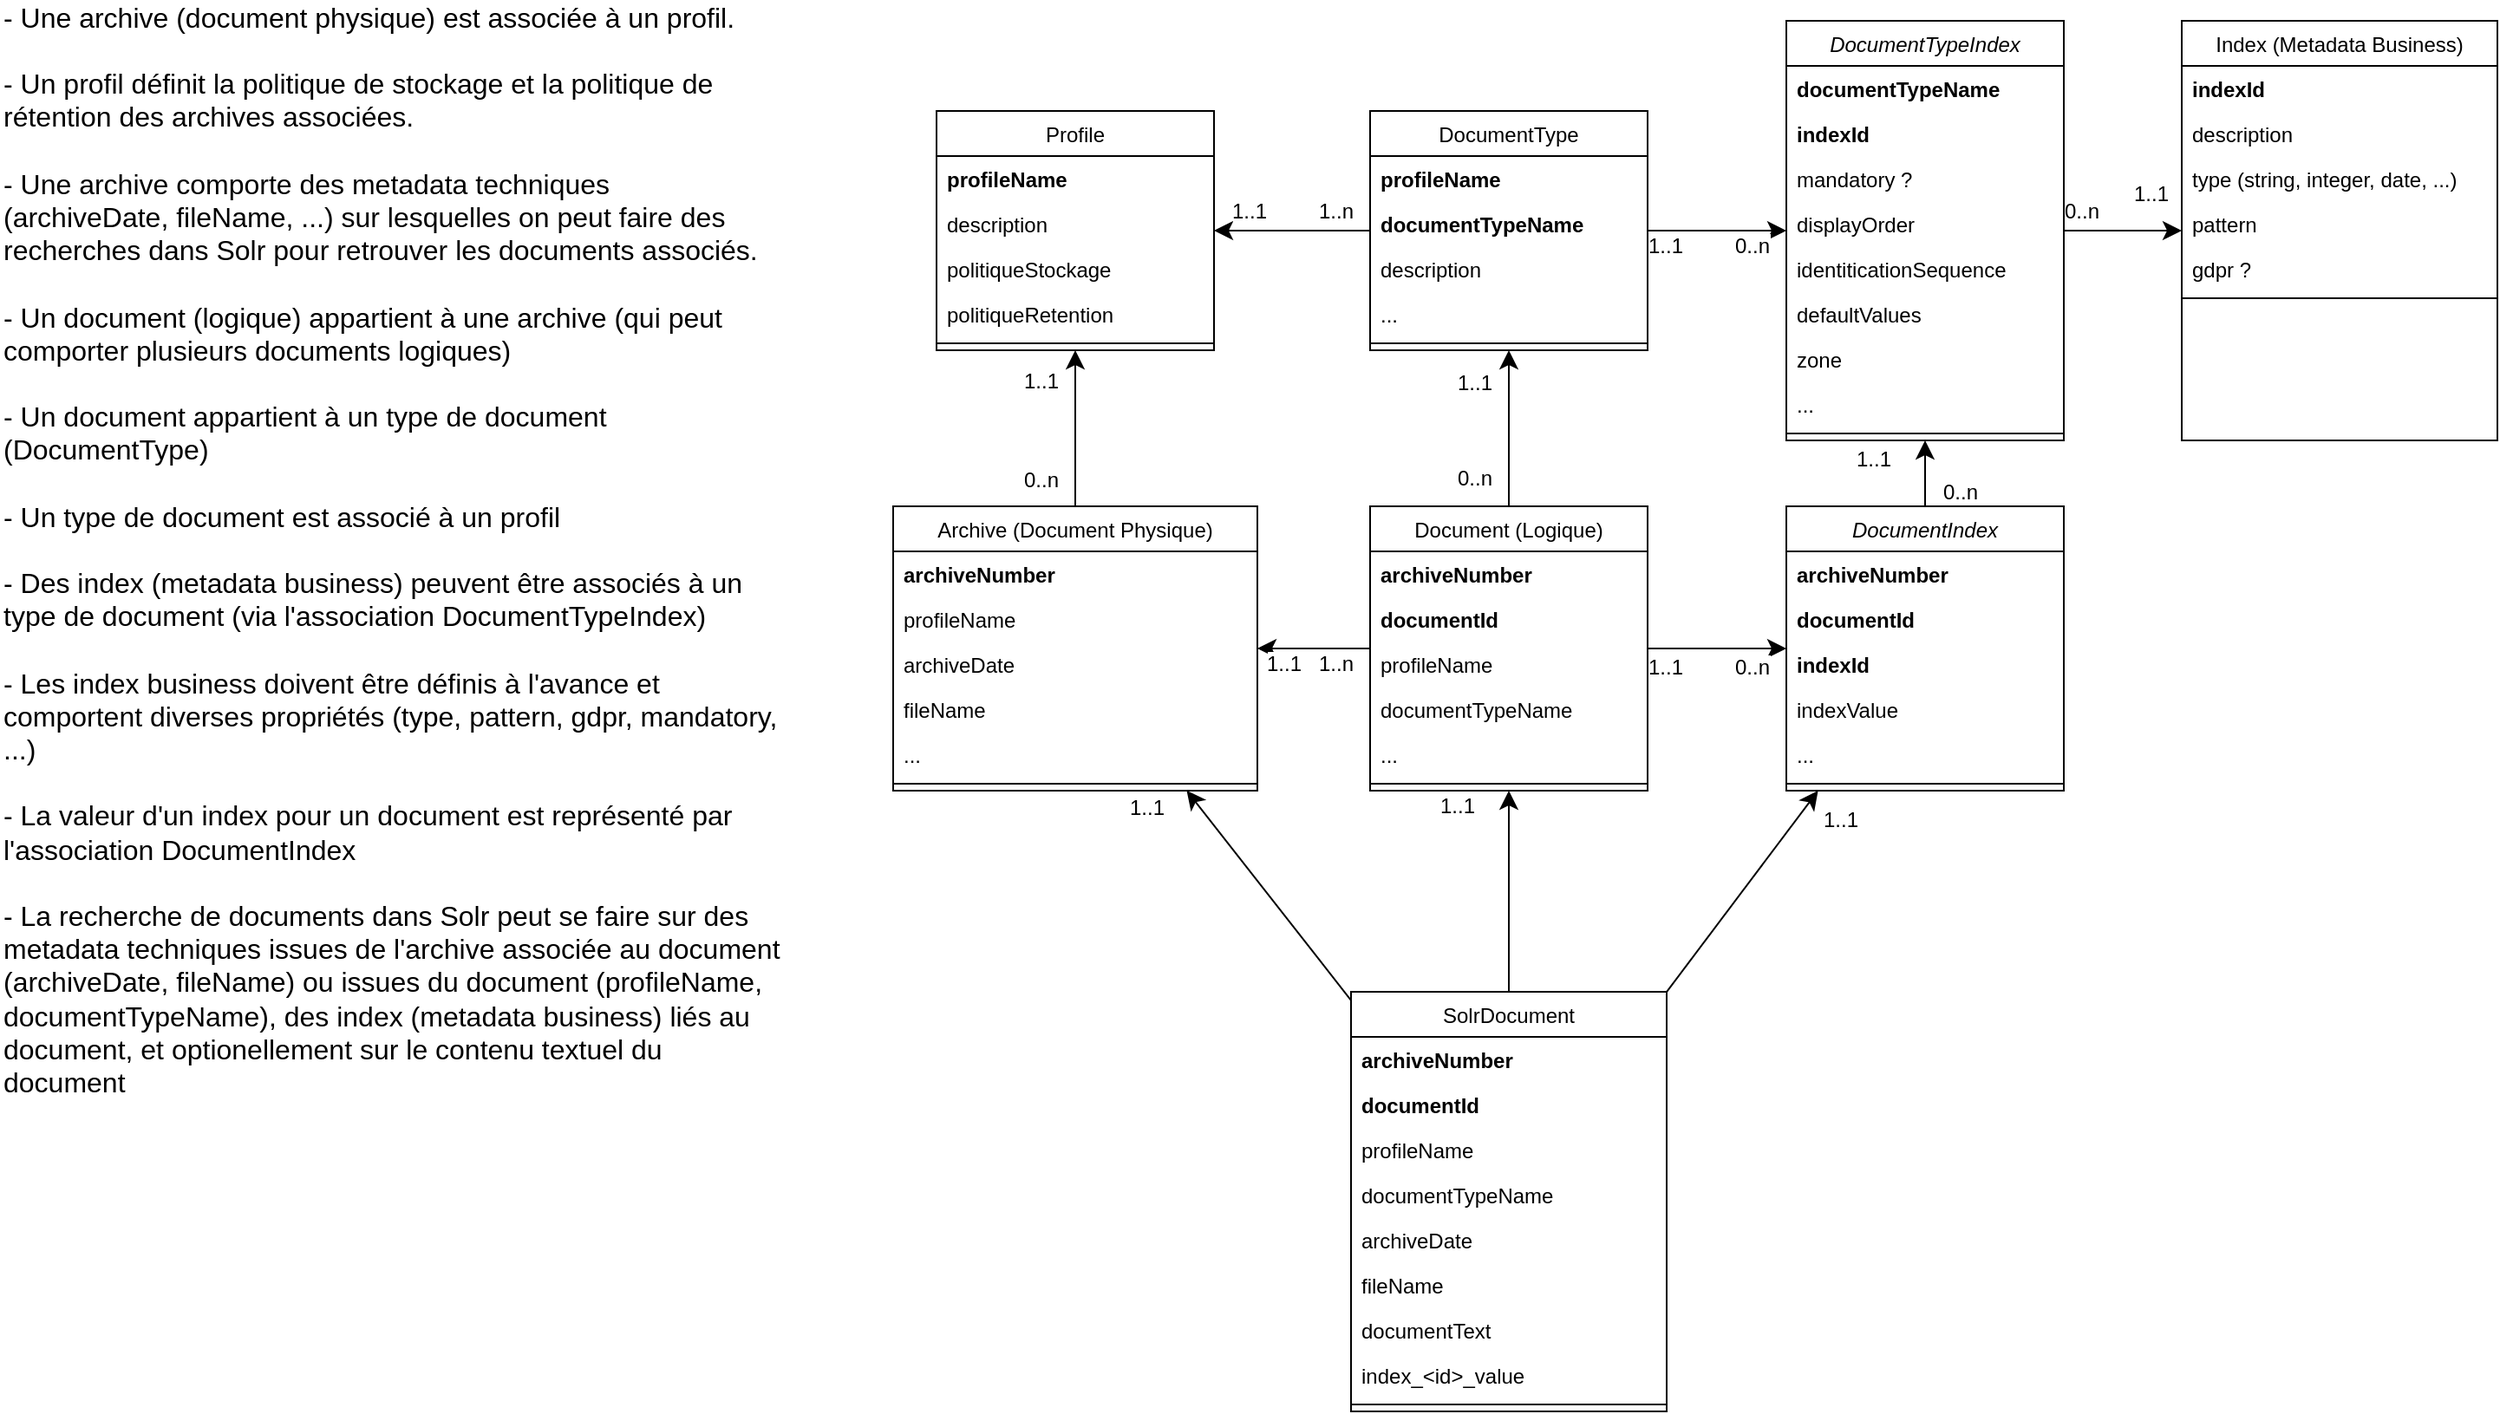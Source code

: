 <mxfile version="24.3.1" type="github">
  <diagram id="C5RBs43oDa-KdzZeNtuy" name="Page-1">
    <mxGraphModel dx="2261" dy="1973" grid="1" gridSize="10" guides="1" tooltips="1" connect="1" arrows="1" fold="1" page="1" pageScale="1" pageWidth="827" pageHeight="1169" math="0" shadow="0">
      <root>
        <mxCell id="WIyWlLk6GJQsqaUBKTNV-0" />
        <mxCell id="WIyWlLk6GJQsqaUBKTNV-1" parent="WIyWlLk6GJQsqaUBKTNV-0" />
        <mxCell id="mSSxknrc3YiSbag6XBeX-0" value="Index (Metadata Business)" style="swimlane;fontStyle=0;align=center;verticalAlign=top;childLayout=stackLayout;horizontal=1;startSize=26;horizontalStack=0;resizeParent=1;resizeLast=0;collapsible=1;marginBottom=0;rounded=0;shadow=0;strokeWidth=1;" vertex="1" parent="WIyWlLk6GJQsqaUBKTNV-1">
          <mxGeometry x="508" y="-190" width="182" height="242" as="geometry">
            <mxRectangle x="550" y="140" width="160" height="26" as="alternateBounds" />
          </mxGeometry>
        </mxCell>
        <mxCell id="mSSxknrc3YiSbag6XBeX-1" value="indexId" style="text;align=left;verticalAlign=top;spacingLeft=4;spacingRight=4;overflow=hidden;rotatable=0;points=[[0,0.5],[1,0.5]];portConstraint=eastwest;fontStyle=1" vertex="1" parent="mSSxknrc3YiSbag6XBeX-0">
          <mxGeometry y="26" width="182" height="26" as="geometry" />
        </mxCell>
        <mxCell id="mSSxknrc3YiSbag6XBeX-9" value="description" style="text;align=left;verticalAlign=top;spacingLeft=4;spacingRight=4;overflow=hidden;rotatable=0;points=[[0,0.5],[1,0.5]];portConstraint=eastwest;" vertex="1" parent="mSSxknrc3YiSbag6XBeX-0">
          <mxGeometry y="52" width="182" height="26" as="geometry" />
        </mxCell>
        <mxCell id="mSSxknrc3YiSbag6XBeX-2" value="type (string, integer, date, ...)" style="text;align=left;verticalAlign=top;spacingLeft=4;spacingRight=4;overflow=hidden;rotatable=0;points=[[0,0.5],[1,0.5]];portConstraint=eastwest;rounded=0;shadow=0;html=0;" vertex="1" parent="mSSxknrc3YiSbag6XBeX-0">
          <mxGeometry y="78" width="182" height="26" as="geometry" />
        </mxCell>
        <mxCell id="mSSxknrc3YiSbag6XBeX-3" value="pattern" style="text;align=left;verticalAlign=top;spacingLeft=4;spacingRight=4;overflow=hidden;rotatable=0;points=[[0,0.5],[1,0.5]];portConstraint=eastwest;rounded=0;shadow=0;html=0;" vertex="1" parent="mSSxknrc3YiSbag6XBeX-0">
          <mxGeometry y="104" width="182" height="26" as="geometry" />
        </mxCell>
        <mxCell id="mSSxknrc3YiSbag6XBeX-4" value="gdpr ?" style="text;align=left;verticalAlign=top;spacingLeft=4;spacingRight=4;overflow=hidden;rotatable=0;points=[[0,0.5],[1,0.5]];portConstraint=eastwest;rounded=0;shadow=0;html=0;" vertex="1" parent="mSSxknrc3YiSbag6XBeX-0">
          <mxGeometry y="130" width="182" height="26" as="geometry" />
        </mxCell>
        <mxCell id="mSSxknrc3YiSbag6XBeX-6" value="" style="line;html=1;strokeWidth=1;align=left;verticalAlign=middle;spacingTop=-1;spacingLeft=3;spacingRight=3;rotatable=0;labelPosition=right;points=[];portConstraint=eastwest;" vertex="1" parent="mSSxknrc3YiSbag6XBeX-0">
          <mxGeometry y="156" width="182" height="8" as="geometry" />
        </mxCell>
        <mxCell id="mSSxknrc3YiSbag6XBeX-39" style="edgeStyle=none;curved=1;rounded=0;orthogonalLoop=1;jettySize=auto;html=1;fontSize=12;startSize=8;endSize=8;" edge="1" parent="WIyWlLk6GJQsqaUBKTNV-1" source="mSSxknrc3YiSbag6XBeX-21" target="mSSxknrc3YiSbag6XBeX-31">
          <mxGeometry relative="1" as="geometry" />
        </mxCell>
        <mxCell id="mSSxknrc3YiSbag6XBeX-41" value="0..n" style="edgeLabel;html=1;align=center;verticalAlign=middle;resizable=0;points=[];fontSize=12;" vertex="1" connectable="0" parent="mSSxknrc3YiSbag6XBeX-39">
          <mxGeometry x="-0.175" y="-1" relative="1" as="geometry">
            <mxPoint x="27" y="8" as="offset" />
          </mxGeometry>
        </mxCell>
        <mxCell id="mSSxknrc3YiSbag6XBeX-42" value="1..1" style="edgeLabel;html=1;align=center;verticalAlign=middle;resizable=0;points=[];fontSize=12;" vertex="1" connectable="0" parent="mSSxknrc3YiSbag6XBeX-39">
          <mxGeometry x="-0.6" y="-1" relative="1" as="geometry">
            <mxPoint x="-6" y="8" as="offset" />
          </mxGeometry>
        </mxCell>
        <mxCell id="mSSxknrc3YiSbag6XBeX-88" style="edgeStyle=none;curved=1;rounded=0;orthogonalLoop=1;jettySize=auto;html=1;entryX=1;entryY=0.5;entryDx=0;entryDy=0;fontSize=12;startSize=8;endSize=8;" edge="1" parent="WIyWlLk6GJQsqaUBKTNV-1" source="mSSxknrc3YiSbag6XBeX-21" target="mSSxknrc3YiSbag6XBeX-82">
          <mxGeometry relative="1" as="geometry" />
        </mxCell>
        <mxCell id="mSSxknrc3YiSbag6XBeX-94" value="1..1" style="edgeLabel;html=1;align=center;verticalAlign=middle;resizable=0;points=[];fontSize=12;" vertex="1" connectable="0" parent="mSSxknrc3YiSbag6XBeX-88">
          <mxGeometry x="-0.244" y="2" relative="1" as="geometry">
            <mxPoint x="-36" y="-13" as="offset" />
          </mxGeometry>
        </mxCell>
        <mxCell id="mSSxknrc3YiSbag6XBeX-95" value="1..n" style="edgeLabel;html=1;align=center;verticalAlign=middle;resizable=0;points=[];fontSize=12;" vertex="1" connectable="0" parent="mSSxknrc3YiSbag6XBeX-88">
          <mxGeometry x="-0.333" y="1" relative="1" as="geometry">
            <mxPoint x="10" y="-12" as="offset" />
          </mxGeometry>
        </mxCell>
        <mxCell id="mSSxknrc3YiSbag6XBeX-21" value="DocumentType" style="swimlane;fontStyle=0;align=center;verticalAlign=top;childLayout=stackLayout;horizontal=1;startSize=26;horizontalStack=0;resizeParent=1;resizeLast=0;collapsible=1;marginBottom=0;rounded=0;shadow=0;strokeWidth=1;" vertex="1" parent="WIyWlLk6GJQsqaUBKTNV-1">
          <mxGeometry x="40" y="-138" width="160" height="138" as="geometry">
            <mxRectangle x="230" y="140" width="160" height="26" as="alternateBounds" />
          </mxGeometry>
        </mxCell>
        <mxCell id="mSSxknrc3YiSbag6XBeX-81" value="profileName" style="text;align=left;verticalAlign=top;spacingLeft=4;spacingRight=4;overflow=hidden;rotatable=0;points=[[0,0.5],[1,0.5]];portConstraint=eastwest;fontStyle=1" vertex="1" parent="mSSxknrc3YiSbag6XBeX-21">
          <mxGeometry y="26" width="160" height="26" as="geometry" />
        </mxCell>
        <mxCell id="mSSxknrc3YiSbag6XBeX-22" value="documentTypeName" style="text;align=left;verticalAlign=top;spacingLeft=4;spacingRight=4;overflow=hidden;rotatable=0;points=[[0,0.5],[1,0.5]];portConstraint=eastwest;fontStyle=1" vertex="1" parent="mSSxknrc3YiSbag6XBeX-21">
          <mxGeometry y="52" width="160" height="26" as="geometry" />
        </mxCell>
        <mxCell id="mSSxknrc3YiSbag6XBeX-23" value="description" style="text;align=left;verticalAlign=top;spacingLeft=4;spacingRight=4;overflow=hidden;rotatable=0;points=[[0,0.5],[1,0.5]];portConstraint=eastwest;rounded=0;shadow=0;html=0;" vertex="1" parent="mSSxknrc3YiSbag6XBeX-21">
          <mxGeometry y="78" width="160" height="26" as="geometry" />
        </mxCell>
        <mxCell id="mSSxknrc3YiSbag6XBeX-24" value="..." style="text;align=left;verticalAlign=top;spacingLeft=4;spacingRight=4;overflow=hidden;rotatable=0;points=[[0,0.5],[1,0.5]];portConstraint=eastwest;rounded=0;shadow=0;html=0;" vertex="1" parent="mSSxknrc3YiSbag6XBeX-21">
          <mxGeometry y="104" width="160" height="26" as="geometry" />
        </mxCell>
        <mxCell id="mSSxknrc3YiSbag6XBeX-25" value="" style="line;html=1;strokeWidth=1;align=left;verticalAlign=middle;spacingTop=-1;spacingLeft=3;spacingRight=3;rotatable=0;labelPosition=right;points=[];portConstraint=eastwest;" vertex="1" parent="mSSxknrc3YiSbag6XBeX-21">
          <mxGeometry y="130" width="160" height="8" as="geometry" />
        </mxCell>
        <mxCell id="mSSxknrc3YiSbag6XBeX-38" style="edgeStyle=none;curved=1;rounded=0;orthogonalLoop=1;jettySize=auto;html=1;fontSize=12;startSize=8;endSize=8;" edge="1" parent="WIyWlLk6GJQsqaUBKTNV-1" source="mSSxknrc3YiSbag6XBeX-31" target="mSSxknrc3YiSbag6XBeX-0">
          <mxGeometry relative="1" as="geometry" />
        </mxCell>
        <mxCell id="mSSxknrc3YiSbag6XBeX-43" value="0..n" style="edgeLabel;html=1;align=center;verticalAlign=middle;resizable=0;points=[];fontSize=12;" vertex="1" connectable="0" parent="mSSxknrc3YiSbag6XBeX-38">
          <mxGeometry x="-0.235" relative="1" as="geometry">
            <mxPoint x="-16" y="-11" as="offset" />
          </mxGeometry>
        </mxCell>
        <mxCell id="mSSxknrc3YiSbag6XBeX-45" value="1..1" style="edgeLabel;html=1;align=center;verticalAlign=middle;resizable=0;points=[];fontSize=12;" vertex="1" connectable="0" parent="mSSxknrc3YiSbag6XBeX-38">
          <mxGeometry x="0.471" y="-1" relative="1" as="geometry">
            <mxPoint y="-22" as="offset" />
          </mxGeometry>
        </mxCell>
        <mxCell id="mSSxknrc3YiSbag6XBeX-31" value="DocumentTypeIndex" style="swimlane;fontStyle=2;align=center;verticalAlign=top;childLayout=stackLayout;horizontal=1;startSize=26;horizontalStack=0;resizeParent=1;resizeLast=0;collapsible=1;marginBottom=0;rounded=0;shadow=0;strokeWidth=1;" vertex="1" parent="WIyWlLk6GJQsqaUBKTNV-1">
          <mxGeometry x="280" y="-190" width="160" height="242" as="geometry">
            <mxRectangle x="230" y="140" width="160" height="26" as="alternateBounds" />
          </mxGeometry>
        </mxCell>
        <mxCell id="mSSxknrc3YiSbag6XBeX-32" value="documentTypeName" style="text;align=left;verticalAlign=top;spacingLeft=4;spacingRight=4;overflow=hidden;rotatable=0;points=[[0,0.5],[1,0.5]];portConstraint=eastwest;fontStyle=1" vertex="1" parent="mSSxknrc3YiSbag6XBeX-31">
          <mxGeometry y="26" width="160" height="26" as="geometry" />
        </mxCell>
        <mxCell id="mSSxknrc3YiSbag6XBeX-33" value="indexId" style="text;align=left;verticalAlign=top;spacingLeft=4;spacingRight=4;overflow=hidden;rotatable=0;points=[[0,0.5],[1,0.5]];portConstraint=eastwest;rounded=0;shadow=0;html=0;fontStyle=1" vertex="1" parent="mSSxknrc3YiSbag6XBeX-31">
          <mxGeometry y="52" width="160" height="26" as="geometry" />
        </mxCell>
        <mxCell id="mSSxknrc3YiSbag6XBeX-119" value="mandatory ?" style="text;align=left;verticalAlign=top;spacingLeft=4;spacingRight=4;overflow=hidden;rotatable=0;points=[[0,0.5],[1,0.5]];portConstraint=eastwest;rounded=0;shadow=0;html=0;" vertex="1" parent="mSSxknrc3YiSbag6XBeX-31">
          <mxGeometry y="78" width="160" height="26" as="geometry" />
        </mxCell>
        <mxCell id="mSSxknrc3YiSbag6XBeX-120" value="displayOrder" style="text;align=left;verticalAlign=top;spacingLeft=4;spacingRight=4;overflow=hidden;rotatable=0;points=[[0,0.5],[1,0.5]];portConstraint=eastwest;rounded=0;shadow=0;html=0;" vertex="1" parent="mSSxknrc3YiSbag6XBeX-31">
          <mxGeometry y="104" width="160" height="26" as="geometry" />
        </mxCell>
        <mxCell id="mSSxknrc3YiSbag6XBeX-121" value="identiticationSequence" style="text;align=left;verticalAlign=top;spacingLeft=4;spacingRight=4;overflow=hidden;rotatable=0;points=[[0,0.5],[1,0.5]];portConstraint=eastwest;rounded=0;shadow=0;html=0;" vertex="1" parent="mSSxknrc3YiSbag6XBeX-31">
          <mxGeometry y="130" width="160" height="26" as="geometry" />
        </mxCell>
        <mxCell id="mSSxknrc3YiSbag6XBeX-131" value="defaultValues" style="text;align=left;verticalAlign=top;spacingLeft=4;spacingRight=4;overflow=hidden;rotatable=0;points=[[0,0.5],[1,0.5]];portConstraint=eastwest;rounded=0;shadow=0;html=0;" vertex="1" parent="mSSxknrc3YiSbag6XBeX-31">
          <mxGeometry y="156" width="160" height="26" as="geometry" />
        </mxCell>
        <mxCell id="mSSxknrc3YiSbag6XBeX-132" value="zone" style="text;align=left;verticalAlign=top;spacingLeft=4;spacingRight=4;overflow=hidden;rotatable=0;points=[[0,0.5],[1,0.5]];portConstraint=eastwest;rounded=0;shadow=0;html=0;" vertex="1" parent="mSSxknrc3YiSbag6XBeX-31">
          <mxGeometry y="182" width="160" height="26" as="geometry" />
        </mxCell>
        <mxCell id="mSSxknrc3YiSbag6XBeX-34" value="..." style="text;align=left;verticalAlign=top;spacingLeft=4;spacingRight=4;overflow=hidden;rotatable=0;points=[[0,0.5],[1,0.5]];portConstraint=eastwest;rounded=0;shadow=0;html=0;" vertex="1" parent="mSSxknrc3YiSbag6XBeX-31">
          <mxGeometry y="208" width="160" height="26" as="geometry" />
        </mxCell>
        <mxCell id="mSSxknrc3YiSbag6XBeX-35" value="" style="line;html=1;strokeWidth=1;align=left;verticalAlign=middle;spacingTop=-1;spacingLeft=3;spacingRight=3;rotatable=0;labelPosition=right;points=[];portConstraint=eastwest;" vertex="1" parent="mSSxknrc3YiSbag6XBeX-31">
          <mxGeometry y="234" width="160" height="8" as="geometry" />
        </mxCell>
        <mxCell id="mSSxknrc3YiSbag6XBeX-51" style="edgeStyle=none;curved=1;rounded=0;orthogonalLoop=1;jettySize=auto;html=1;entryX=0.5;entryY=1;entryDx=0;entryDy=0;fontSize=12;startSize=8;endSize=8;" edge="1" parent="WIyWlLk6GJQsqaUBKTNV-1" source="mSSxknrc3YiSbag6XBeX-46" target="mSSxknrc3YiSbag6XBeX-21">
          <mxGeometry relative="1" as="geometry" />
        </mxCell>
        <mxCell id="mSSxknrc3YiSbag6XBeX-52" value="1..1" style="edgeLabel;html=1;align=center;verticalAlign=middle;resizable=0;points=[];fontSize=12;" vertex="1" connectable="0" parent="mSSxknrc3YiSbag6XBeX-51">
          <mxGeometry x="0.143" y="-3" relative="1" as="geometry">
            <mxPoint x="-23" y="-20" as="offset" />
          </mxGeometry>
        </mxCell>
        <mxCell id="mSSxknrc3YiSbag6XBeX-53" value="0..n" style="edgeLabel;html=1;align=center;verticalAlign=middle;resizable=0;points=[];fontSize=12;" vertex="1" connectable="0" parent="mSSxknrc3YiSbag6XBeX-51">
          <mxGeometry x="-0.371" relative="1" as="geometry">
            <mxPoint x="-20" y="12" as="offset" />
          </mxGeometry>
        </mxCell>
        <mxCell id="mSSxknrc3YiSbag6XBeX-71" style="edgeStyle=none;curved=1;rounded=0;orthogonalLoop=1;jettySize=auto;html=1;fontSize=12;startSize=8;endSize=8;" edge="1" parent="WIyWlLk6GJQsqaUBKTNV-1" source="mSSxknrc3YiSbag6XBeX-46" target="mSSxknrc3YiSbag6XBeX-56">
          <mxGeometry relative="1" as="geometry" />
        </mxCell>
        <mxCell id="mSSxknrc3YiSbag6XBeX-72" value="1..1" style="edgeLabel;html=1;align=center;verticalAlign=middle;resizable=0;points=[];fontSize=12;" vertex="1" connectable="0" parent="mSSxknrc3YiSbag6XBeX-71">
          <mxGeometry y="-1" relative="1" as="geometry">
            <mxPoint x="-30" y="10" as="offset" />
          </mxGeometry>
        </mxCell>
        <mxCell id="mSSxknrc3YiSbag6XBeX-73" value="0..n" style="edgeLabel;html=1;align=center;verticalAlign=middle;resizable=0;points=[];fontSize=12;" vertex="1" connectable="0" parent="mSSxknrc3YiSbag6XBeX-71">
          <mxGeometry x="0.35" y="-3" relative="1" as="geometry">
            <mxPoint x="6" y="8" as="offset" />
          </mxGeometry>
        </mxCell>
        <mxCell id="mSSxknrc3YiSbag6XBeX-46" value="Document (Logique)" style="swimlane;fontStyle=0;align=center;verticalAlign=top;childLayout=stackLayout;horizontal=1;startSize=26;horizontalStack=0;resizeParent=1;resizeLast=0;collapsible=1;marginBottom=0;rounded=0;shadow=0;strokeWidth=1;" vertex="1" parent="WIyWlLk6GJQsqaUBKTNV-1">
          <mxGeometry x="40" y="90" width="160" height="164" as="geometry">
            <mxRectangle x="230" y="140" width="160" height="26" as="alternateBounds" />
          </mxGeometry>
        </mxCell>
        <mxCell id="mSSxknrc3YiSbag6XBeX-79" value="archiveNumber" style="text;align=left;verticalAlign=top;spacingLeft=4;spacingRight=4;overflow=hidden;rotatable=0;points=[[0,0.5],[1,0.5]];portConstraint=eastwest;fontStyle=1" vertex="1" parent="mSSxknrc3YiSbag6XBeX-46">
          <mxGeometry y="26" width="160" height="26" as="geometry" />
        </mxCell>
        <mxCell id="mSSxknrc3YiSbag6XBeX-61" value="documentId" style="text;align=left;verticalAlign=top;spacingLeft=4;spacingRight=4;overflow=hidden;rotatable=0;points=[[0,0.5],[1,0.5]];portConstraint=eastwest;fontStyle=1" vertex="1" parent="mSSxknrc3YiSbag6XBeX-46">
          <mxGeometry y="52" width="160" height="26" as="geometry" />
        </mxCell>
        <mxCell id="mSSxknrc3YiSbag6XBeX-47" value="profileName" style="text;align=left;verticalAlign=top;spacingLeft=4;spacingRight=4;overflow=hidden;rotatable=0;points=[[0,0.5],[1,0.5]];portConstraint=eastwest;" vertex="1" parent="mSSxknrc3YiSbag6XBeX-46">
          <mxGeometry y="78" width="160" height="26" as="geometry" />
        </mxCell>
        <mxCell id="mSSxknrc3YiSbag6XBeX-55" value="documentTypeName" style="text;align=left;verticalAlign=top;spacingLeft=4;spacingRight=4;overflow=hidden;rotatable=0;points=[[0,0.5],[1,0.5]];portConstraint=eastwest;" vertex="1" parent="mSSxknrc3YiSbag6XBeX-46">
          <mxGeometry y="104" width="160" height="26" as="geometry" />
        </mxCell>
        <mxCell id="mSSxknrc3YiSbag6XBeX-49" value="..." style="text;align=left;verticalAlign=top;spacingLeft=4;spacingRight=4;overflow=hidden;rotatable=0;points=[[0,0.5],[1,0.5]];portConstraint=eastwest;rounded=0;shadow=0;html=0;" vertex="1" parent="mSSxknrc3YiSbag6XBeX-46">
          <mxGeometry y="130" width="160" height="26" as="geometry" />
        </mxCell>
        <mxCell id="mSSxknrc3YiSbag6XBeX-50" value="" style="line;html=1;strokeWidth=1;align=left;verticalAlign=middle;spacingTop=-1;spacingLeft=3;spacingRight=3;rotatable=0;labelPosition=right;points=[];portConstraint=eastwest;" vertex="1" parent="mSSxknrc3YiSbag6XBeX-46">
          <mxGeometry y="156" width="160" height="8" as="geometry" />
        </mxCell>
        <mxCell id="mSSxknrc3YiSbag6XBeX-63" style="edgeStyle=none;curved=1;rounded=0;orthogonalLoop=1;jettySize=auto;html=1;entryX=0.5;entryY=1;entryDx=0;entryDy=0;fontSize=12;startSize=8;endSize=8;" edge="1" parent="WIyWlLk6GJQsqaUBKTNV-1" source="mSSxknrc3YiSbag6XBeX-56" target="mSSxknrc3YiSbag6XBeX-31">
          <mxGeometry relative="1" as="geometry" />
        </mxCell>
        <mxCell id="mSSxknrc3YiSbag6XBeX-67" value="1..1" style="edgeLabel;html=1;align=center;verticalAlign=middle;resizable=0;points=[];fontSize=12;" vertex="1" connectable="0" parent="mSSxknrc3YiSbag6XBeX-63">
          <mxGeometry y="1" relative="1" as="geometry">
            <mxPoint x="-29" y="-8" as="offset" />
          </mxGeometry>
        </mxCell>
        <mxCell id="mSSxknrc3YiSbag6XBeX-68" value="0..n" style="edgeLabel;html=1;align=center;verticalAlign=middle;resizable=0;points=[];fontSize=12;" vertex="1" connectable="0" parent="mSSxknrc3YiSbag6XBeX-63">
          <mxGeometry x="-0.543" y="-2" relative="1" as="geometry">
            <mxPoint x="18" as="offset" />
          </mxGeometry>
        </mxCell>
        <mxCell id="mSSxknrc3YiSbag6XBeX-56" value="DocumentIndex" style="swimlane;fontStyle=2;align=center;verticalAlign=top;childLayout=stackLayout;horizontal=1;startSize=26;horizontalStack=0;resizeParent=1;resizeLast=0;collapsible=1;marginBottom=0;rounded=0;shadow=0;strokeWidth=1;" vertex="1" parent="WIyWlLk6GJQsqaUBKTNV-1">
          <mxGeometry x="280" y="90" width="160" height="164" as="geometry">
            <mxRectangle x="230" y="140" width="160" height="26" as="alternateBounds" />
          </mxGeometry>
        </mxCell>
        <mxCell id="mSSxknrc3YiSbag6XBeX-80" value="archiveNumber" style="text;align=left;verticalAlign=top;spacingLeft=4;spacingRight=4;overflow=hidden;rotatable=0;points=[[0,0.5],[1,0.5]];portConstraint=eastwest;fontStyle=1" vertex="1" parent="mSSxknrc3YiSbag6XBeX-56">
          <mxGeometry y="26" width="160" height="26" as="geometry" />
        </mxCell>
        <mxCell id="mSSxknrc3YiSbag6XBeX-57" value="documentId" style="text;align=left;verticalAlign=top;spacingLeft=4;spacingRight=4;overflow=hidden;rotatable=0;points=[[0,0.5],[1,0.5]];portConstraint=eastwest;fontStyle=1" vertex="1" parent="mSSxknrc3YiSbag6XBeX-56">
          <mxGeometry y="52" width="160" height="26" as="geometry" />
        </mxCell>
        <mxCell id="mSSxknrc3YiSbag6XBeX-58" value="indexId" style="text;align=left;verticalAlign=top;spacingLeft=4;spacingRight=4;overflow=hidden;rotatable=0;points=[[0,0.5],[1,0.5]];portConstraint=eastwest;fontStyle=1" vertex="1" parent="mSSxknrc3YiSbag6XBeX-56">
          <mxGeometry y="78" width="160" height="26" as="geometry" />
        </mxCell>
        <mxCell id="mSSxknrc3YiSbag6XBeX-69" value="indexValue" style="text;align=left;verticalAlign=top;spacingLeft=4;spacingRight=4;overflow=hidden;rotatable=0;points=[[0,0.5],[1,0.5]];portConstraint=eastwest;" vertex="1" parent="mSSxknrc3YiSbag6XBeX-56">
          <mxGeometry y="104" width="160" height="26" as="geometry" />
        </mxCell>
        <mxCell id="mSSxknrc3YiSbag6XBeX-59" value="..." style="text;align=left;verticalAlign=top;spacingLeft=4;spacingRight=4;overflow=hidden;rotatable=0;points=[[0,0.5],[1,0.5]];portConstraint=eastwest;rounded=0;shadow=0;html=0;" vertex="1" parent="mSSxknrc3YiSbag6XBeX-56">
          <mxGeometry y="130" width="160" height="26" as="geometry" />
        </mxCell>
        <mxCell id="mSSxknrc3YiSbag6XBeX-60" value="" style="line;html=1;strokeWidth=1;align=left;verticalAlign=middle;spacingTop=-1;spacingLeft=3;spacingRight=3;rotatable=0;labelPosition=right;points=[];portConstraint=eastwest;" vertex="1" parent="mSSxknrc3YiSbag6XBeX-56">
          <mxGeometry y="156" width="160" height="8" as="geometry" />
        </mxCell>
        <mxCell id="mSSxknrc3YiSbag6XBeX-90" style="edgeStyle=none;curved=1;rounded=0;orthogonalLoop=1;jettySize=auto;html=1;fontSize=12;startSize=8;endSize=8;" edge="1" parent="WIyWlLk6GJQsqaUBKTNV-1" source="mSSxknrc3YiSbag6XBeX-74">
          <mxGeometry relative="1" as="geometry">
            <mxPoint x="-130" as="targetPoint" />
          </mxGeometry>
        </mxCell>
        <mxCell id="mSSxknrc3YiSbag6XBeX-96" value="1..1" style="edgeLabel;html=1;align=center;verticalAlign=middle;resizable=0;points=[];fontSize=12;" vertex="1" connectable="0" parent="mSSxknrc3YiSbag6XBeX-90">
          <mxGeometry x="0.229" y="-1" relative="1" as="geometry">
            <mxPoint x="-21" y="-17" as="offset" />
          </mxGeometry>
        </mxCell>
        <mxCell id="mSSxknrc3YiSbag6XBeX-97" value="0..n" style="edgeLabel;html=1;align=center;verticalAlign=middle;resizable=0;points=[];fontSize=12;" vertex="1" connectable="0" parent="mSSxknrc3YiSbag6XBeX-90">
          <mxGeometry x="-0.457" y="4" relative="1" as="geometry">
            <mxPoint x="-16" y="9" as="offset" />
          </mxGeometry>
        </mxCell>
        <mxCell id="mSSxknrc3YiSbag6XBeX-74" value="Archive (Document Physique)" style="swimlane;fontStyle=0;align=center;verticalAlign=top;childLayout=stackLayout;horizontal=1;startSize=26;horizontalStack=0;resizeParent=1;resizeLast=0;collapsible=1;marginBottom=0;rounded=0;shadow=0;strokeWidth=1;" vertex="1" parent="WIyWlLk6GJQsqaUBKTNV-1">
          <mxGeometry x="-235" y="90" width="210" height="164" as="geometry">
            <mxRectangle x="230" y="140" width="160" height="26" as="alternateBounds" />
          </mxGeometry>
        </mxCell>
        <mxCell id="mSSxknrc3YiSbag6XBeX-75" value="archiveNumber" style="text;align=left;verticalAlign=top;spacingLeft=4;spacingRight=4;overflow=hidden;rotatable=0;points=[[0,0.5],[1,0.5]];portConstraint=eastwest;fontStyle=1" vertex="1" parent="mSSxknrc3YiSbag6XBeX-74">
          <mxGeometry y="26" width="210" height="26" as="geometry" />
        </mxCell>
        <mxCell id="mSSxknrc3YiSbag6XBeX-76" value="profileName" style="text;align=left;verticalAlign=top;spacingLeft=4;spacingRight=4;overflow=hidden;rotatable=0;points=[[0,0.5],[1,0.5]];portConstraint=eastwest;" vertex="1" parent="mSSxknrc3YiSbag6XBeX-74">
          <mxGeometry y="52" width="210" height="26" as="geometry" />
        </mxCell>
        <mxCell id="mSSxknrc3YiSbag6XBeX-98" value="archiveDate" style="text;align=left;verticalAlign=top;spacingLeft=4;spacingRight=4;overflow=hidden;rotatable=0;points=[[0,0.5],[1,0.5]];portConstraint=eastwest;" vertex="1" parent="mSSxknrc3YiSbag6XBeX-74">
          <mxGeometry y="78" width="210" height="26" as="geometry" />
        </mxCell>
        <mxCell id="mSSxknrc3YiSbag6XBeX-99" value="fileName" style="text;align=left;verticalAlign=top;spacingLeft=4;spacingRight=4;overflow=hidden;rotatable=0;points=[[0,0.5],[1,0.5]];portConstraint=eastwest;" vertex="1" parent="mSSxknrc3YiSbag6XBeX-74">
          <mxGeometry y="104" width="210" height="26" as="geometry" />
        </mxCell>
        <mxCell id="mSSxknrc3YiSbag6XBeX-77" value="..." style="text;align=left;verticalAlign=top;spacingLeft=4;spacingRight=4;overflow=hidden;rotatable=0;points=[[0,0.5],[1,0.5]];portConstraint=eastwest;rounded=0;shadow=0;html=0;" vertex="1" parent="mSSxknrc3YiSbag6XBeX-74">
          <mxGeometry y="130" width="210" height="26" as="geometry" />
        </mxCell>
        <mxCell id="mSSxknrc3YiSbag6XBeX-78" value="" style="line;html=1;strokeWidth=1;align=left;verticalAlign=middle;spacingTop=-1;spacingLeft=3;spacingRight=3;rotatable=0;labelPosition=right;points=[];portConstraint=eastwest;" vertex="1" parent="mSSxknrc3YiSbag6XBeX-74">
          <mxGeometry y="156" width="210" height="8" as="geometry" />
        </mxCell>
        <mxCell id="mSSxknrc3YiSbag6XBeX-82" value="Profile" style="swimlane;fontStyle=0;align=center;verticalAlign=top;childLayout=stackLayout;horizontal=1;startSize=26;horizontalStack=0;resizeParent=1;resizeLast=0;collapsible=1;marginBottom=0;rounded=0;shadow=0;strokeWidth=1;" vertex="1" parent="WIyWlLk6GJQsqaUBKTNV-1">
          <mxGeometry x="-210" y="-138" width="160" height="138" as="geometry">
            <mxRectangle x="230" y="140" width="160" height="26" as="alternateBounds" />
          </mxGeometry>
        </mxCell>
        <mxCell id="mSSxknrc3YiSbag6XBeX-83" value="profileName" style="text;align=left;verticalAlign=top;spacingLeft=4;spacingRight=4;overflow=hidden;rotatable=0;points=[[0,0.5],[1,0.5]];portConstraint=eastwest;fontStyle=1" vertex="1" parent="mSSxknrc3YiSbag6XBeX-82">
          <mxGeometry y="26" width="160" height="26" as="geometry" />
        </mxCell>
        <mxCell id="mSSxknrc3YiSbag6XBeX-85" value="description" style="text;align=left;verticalAlign=top;spacingLeft=4;spacingRight=4;overflow=hidden;rotatable=0;points=[[0,0.5],[1,0.5]];portConstraint=eastwest;rounded=0;shadow=0;html=0;" vertex="1" parent="mSSxknrc3YiSbag6XBeX-82">
          <mxGeometry y="52" width="160" height="26" as="geometry" />
        </mxCell>
        <mxCell id="mSSxknrc3YiSbag6XBeX-86" value="politiqueStockage" style="text;align=left;verticalAlign=top;spacingLeft=4;spacingRight=4;overflow=hidden;rotatable=0;points=[[0,0.5],[1,0.5]];portConstraint=eastwest;rounded=0;shadow=0;html=0;" vertex="1" parent="mSSxknrc3YiSbag6XBeX-82">
          <mxGeometry y="78" width="160" height="26" as="geometry" />
        </mxCell>
        <mxCell id="mSSxknrc3YiSbag6XBeX-118" value="politiqueRetention" style="text;align=left;verticalAlign=top;spacingLeft=4;spacingRight=4;overflow=hidden;rotatable=0;points=[[0,0.5],[1,0.5]];portConstraint=eastwest;rounded=0;shadow=0;html=0;" vertex="1" parent="mSSxknrc3YiSbag6XBeX-82">
          <mxGeometry y="104" width="160" height="26" as="geometry" />
        </mxCell>
        <mxCell id="mSSxknrc3YiSbag6XBeX-87" value="" style="line;html=1;strokeWidth=1;align=left;verticalAlign=middle;spacingTop=-1;spacingLeft=3;spacingRight=3;rotatable=0;labelPosition=right;points=[];portConstraint=eastwest;" vertex="1" parent="mSSxknrc3YiSbag6XBeX-82">
          <mxGeometry y="130" width="160" height="8" as="geometry" />
        </mxCell>
        <mxCell id="mSSxknrc3YiSbag6XBeX-91" style="edgeStyle=none;curved=1;rounded=0;orthogonalLoop=1;jettySize=auto;html=1;fontSize=12;startSize=8;endSize=8;" edge="1" parent="WIyWlLk6GJQsqaUBKTNV-1" source="mSSxknrc3YiSbag6XBeX-46" target="mSSxknrc3YiSbag6XBeX-74">
          <mxGeometry relative="1" as="geometry" />
        </mxCell>
        <mxCell id="mSSxknrc3YiSbag6XBeX-92" value="1..1" style="edgeLabel;html=1;align=center;verticalAlign=middle;resizable=0;points=[];fontSize=12;" vertex="1" connectable="0" parent="mSSxknrc3YiSbag6XBeX-91">
          <mxGeometry x="-0.077" relative="1" as="geometry">
            <mxPoint x="-20" y="9" as="offset" />
          </mxGeometry>
        </mxCell>
        <mxCell id="mSSxknrc3YiSbag6XBeX-93" value="1..n" style="edgeLabel;html=1;align=center;verticalAlign=middle;resizable=0;points=[];fontSize=12;" vertex="1" connectable="0" parent="mSSxknrc3YiSbag6XBeX-91">
          <mxGeometry x="-0.6" y="4" relative="1" as="geometry">
            <mxPoint x="-7" y="5" as="offset" />
          </mxGeometry>
        </mxCell>
        <mxCell id="mSSxknrc3YiSbag6XBeX-111" style="edgeStyle=none;curved=1;rounded=0;orthogonalLoop=1;jettySize=auto;html=1;fontSize=12;startSize=8;endSize=8;" edge="1" parent="WIyWlLk6GJQsqaUBKTNV-1" source="mSSxknrc3YiSbag6XBeX-100" target="mSSxknrc3YiSbag6XBeX-74">
          <mxGeometry relative="1" as="geometry" />
        </mxCell>
        <mxCell id="mSSxknrc3YiSbag6XBeX-115" value="1..1" style="edgeLabel;html=1;align=center;verticalAlign=middle;resizable=0;points=[];fontSize=12;" vertex="1" connectable="0" parent="mSSxknrc3YiSbag6XBeX-111">
          <mxGeometry x="0.075" y="4" relative="1" as="geometry">
            <mxPoint x="-64" y="-49" as="offset" />
          </mxGeometry>
        </mxCell>
        <mxCell id="mSSxknrc3YiSbag6XBeX-113" style="edgeStyle=none;curved=1;rounded=0;orthogonalLoop=1;jettySize=auto;html=1;fontSize=12;startSize=8;endSize=8;" edge="1" parent="WIyWlLk6GJQsqaUBKTNV-1" source="mSSxknrc3YiSbag6XBeX-100" target="mSSxknrc3YiSbag6XBeX-56">
          <mxGeometry relative="1" as="geometry" />
        </mxCell>
        <mxCell id="mSSxknrc3YiSbag6XBeX-117" value="1..1" style="edgeLabel;html=1;align=center;verticalAlign=middle;resizable=0;points=[];fontSize=12;" vertex="1" connectable="0" parent="mSSxknrc3YiSbag6XBeX-113">
          <mxGeometry x="0.109" y="-2" relative="1" as="geometry">
            <mxPoint x="50" y="-36" as="offset" />
          </mxGeometry>
        </mxCell>
        <mxCell id="mSSxknrc3YiSbag6XBeX-114" style="edgeStyle=none;curved=1;rounded=0;orthogonalLoop=1;jettySize=auto;html=1;fontSize=12;startSize=8;endSize=8;" edge="1" parent="WIyWlLk6GJQsqaUBKTNV-1" source="mSSxknrc3YiSbag6XBeX-100" target="mSSxknrc3YiSbag6XBeX-46">
          <mxGeometry relative="1" as="geometry" />
        </mxCell>
        <mxCell id="mSSxknrc3YiSbag6XBeX-116" value="1..1" style="edgeLabel;html=1;align=center;verticalAlign=middle;resizable=0;points=[];fontSize=12;" vertex="1" connectable="0" parent="mSSxknrc3YiSbag6XBeX-114">
          <mxGeometry x="0.235" y="-2" relative="1" as="geometry">
            <mxPoint x="-32" y="-36" as="offset" />
          </mxGeometry>
        </mxCell>
        <mxCell id="mSSxknrc3YiSbag6XBeX-100" value="SolrDocument" style="swimlane;fontStyle=0;align=center;verticalAlign=top;childLayout=stackLayout;horizontal=1;startSize=26;horizontalStack=0;resizeParent=1;resizeLast=0;collapsible=1;marginBottom=0;rounded=0;shadow=0;strokeWidth=1;" vertex="1" parent="WIyWlLk6GJQsqaUBKTNV-1">
          <mxGeometry x="29" y="370" width="182" height="242" as="geometry">
            <mxRectangle x="550" y="140" width="160" height="26" as="alternateBounds" />
          </mxGeometry>
        </mxCell>
        <mxCell id="mSSxknrc3YiSbag6XBeX-101" value="archiveNumber" style="text;align=left;verticalAlign=top;spacingLeft=4;spacingRight=4;overflow=hidden;rotatable=0;points=[[0,0.5],[1,0.5]];portConstraint=eastwest;fontStyle=1" vertex="1" parent="mSSxknrc3YiSbag6XBeX-100">
          <mxGeometry y="26" width="182" height="26" as="geometry" />
        </mxCell>
        <mxCell id="mSSxknrc3YiSbag6XBeX-102" value="documentId" style="text;align=left;verticalAlign=top;spacingLeft=4;spacingRight=4;overflow=hidden;rotatable=0;points=[[0,0.5],[1,0.5]];portConstraint=eastwest;fontStyle=1" vertex="1" parent="mSSxknrc3YiSbag6XBeX-100">
          <mxGeometry y="52" width="182" height="26" as="geometry" />
        </mxCell>
        <mxCell id="mSSxknrc3YiSbag6XBeX-103" value="profileName" style="text;align=left;verticalAlign=top;spacingLeft=4;spacingRight=4;overflow=hidden;rotatable=0;points=[[0,0.5],[1,0.5]];portConstraint=eastwest;rounded=0;shadow=0;html=0;" vertex="1" parent="mSSxknrc3YiSbag6XBeX-100">
          <mxGeometry y="78" width="182" height="26" as="geometry" />
        </mxCell>
        <mxCell id="mSSxknrc3YiSbag6XBeX-104" value="documentTypeName" style="text;align=left;verticalAlign=top;spacingLeft=4;spacingRight=4;overflow=hidden;rotatable=0;points=[[0,0.5],[1,0.5]];portConstraint=eastwest;rounded=0;shadow=0;html=0;" vertex="1" parent="mSSxknrc3YiSbag6XBeX-100">
          <mxGeometry y="104" width="182" height="26" as="geometry" />
        </mxCell>
        <mxCell id="mSSxknrc3YiSbag6XBeX-105" value="archiveDate" style="text;align=left;verticalAlign=top;spacingLeft=4;spacingRight=4;overflow=hidden;rotatable=0;points=[[0,0.5],[1,0.5]];portConstraint=eastwest;rounded=0;shadow=0;html=0;" vertex="1" parent="mSSxknrc3YiSbag6XBeX-100">
          <mxGeometry y="130" width="182" height="26" as="geometry" />
        </mxCell>
        <mxCell id="mSSxknrc3YiSbag6XBeX-107" value="fileName" style="text;align=left;verticalAlign=top;spacingLeft=4;spacingRight=4;overflow=hidden;rotatable=0;points=[[0,0.5],[1,0.5]];portConstraint=eastwest;rounded=0;shadow=0;html=0;" vertex="1" parent="mSSxknrc3YiSbag6XBeX-100">
          <mxGeometry y="156" width="182" height="26" as="geometry" />
        </mxCell>
        <mxCell id="mSSxknrc3YiSbag6XBeX-108" value="documentText" style="text;align=left;verticalAlign=top;spacingLeft=4;spacingRight=4;overflow=hidden;rotatable=0;points=[[0,0.5],[1,0.5]];portConstraint=eastwest;rounded=0;shadow=0;html=0;" vertex="1" parent="mSSxknrc3YiSbag6XBeX-100">
          <mxGeometry y="182" width="182" height="26" as="geometry" />
        </mxCell>
        <mxCell id="mSSxknrc3YiSbag6XBeX-109" value="index_&lt;id&gt;_value" style="text;align=left;verticalAlign=top;spacingLeft=4;spacingRight=4;overflow=hidden;rotatable=0;points=[[0,0.5],[1,0.5]];portConstraint=eastwest;rounded=0;shadow=0;html=0;" vertex="1" parent="mSSxknrc3YiSbag6XBeX-100">
          <mxGeometry y="208" width="182" height="26" as="geometry" />
        </mxCell>
        <mxCell id="mSSxknrc3YiSbag6XBeX-106" value="" style="line;html=1;strokeWidth=1;align=left;verticalAlign=middle;spacingTop=-1;spacingLeft=3;spacingRight=3;rotatable=0;labelPosition=right;points=[];portConstraint=eastwest;" vertex="1" parent="mSSxknrc3YiSbag6XBeX-100">
          <mxGeometry y="234" width="182" height="8" as="geometry" />
        </mxCell>
        <mxCell id="mSSxknrc3YiSbag6XBeX-133" value="- Une archive (document physique) est associée à un profil.&lt;br&gt;&lt;br&gt;&lt;div&gt;- Un profil définit la politique de stockage et la politique de rétention des archives associées.&lt;br&gt;&lt;br&gt;- Une archive comporte des metadata techniques (archiveDate, fileName, ...) sur lesquelles on peut faire des recherches dans Solr pour retrouver les documents associés.&lt;br&gt;&lt;br&gt;- Un document (logique) appartient à une archive (qui peut comporter plusieurs documents logiques)&lt;br&gt;&lt;/div&gt;&lt;br&gt;- Un document appartient à un type de document (DocumentType)&lt;br&gt;&lt;br&gt;- Un type de document est associé à un profil&lt;br&gt;&lt;br&gt;- Des index (metadata business) peuvent être associés à un type de document (via l&#39;association DocumentTypeIndex)&lt;br&gt;&lt;br&gt;- Les index business doivent être définis à l&#39;avance et comportent diverses propriétés (type, pattern, gdpr, mandatory, ...)&lt;br&gt;&lt;br&gt;- La valeur d&#39;un index pour un document est représenté par l&#39;association DocumentIndex&lt;br&gt;&lt;br&gt;- La recherche de documents dans Solr peut se faire sur des metadata techniques issues de l&#39;archive associée au document (archiveDate, fileName) ou issues du document (profileName, documentTypeName), des index (metadata business) liés au document, et optionellement sur le contenu textuel du document" style="text;strokeColor=none;fillColor=none;html=1;align=left;verticalAlign=middle;whiteSpace=wrap;rounded=0;fontSize=16;" vertex="1" parent="WIyWlLk6GJQsqaUBKTNV-1">
          <mxGeometry x="-750" y="-200" width="450" height="630" as="geometry" />
        </mxCell>
      </root>
    </mxGraphModel>
  </diagram>
</mxfile>
